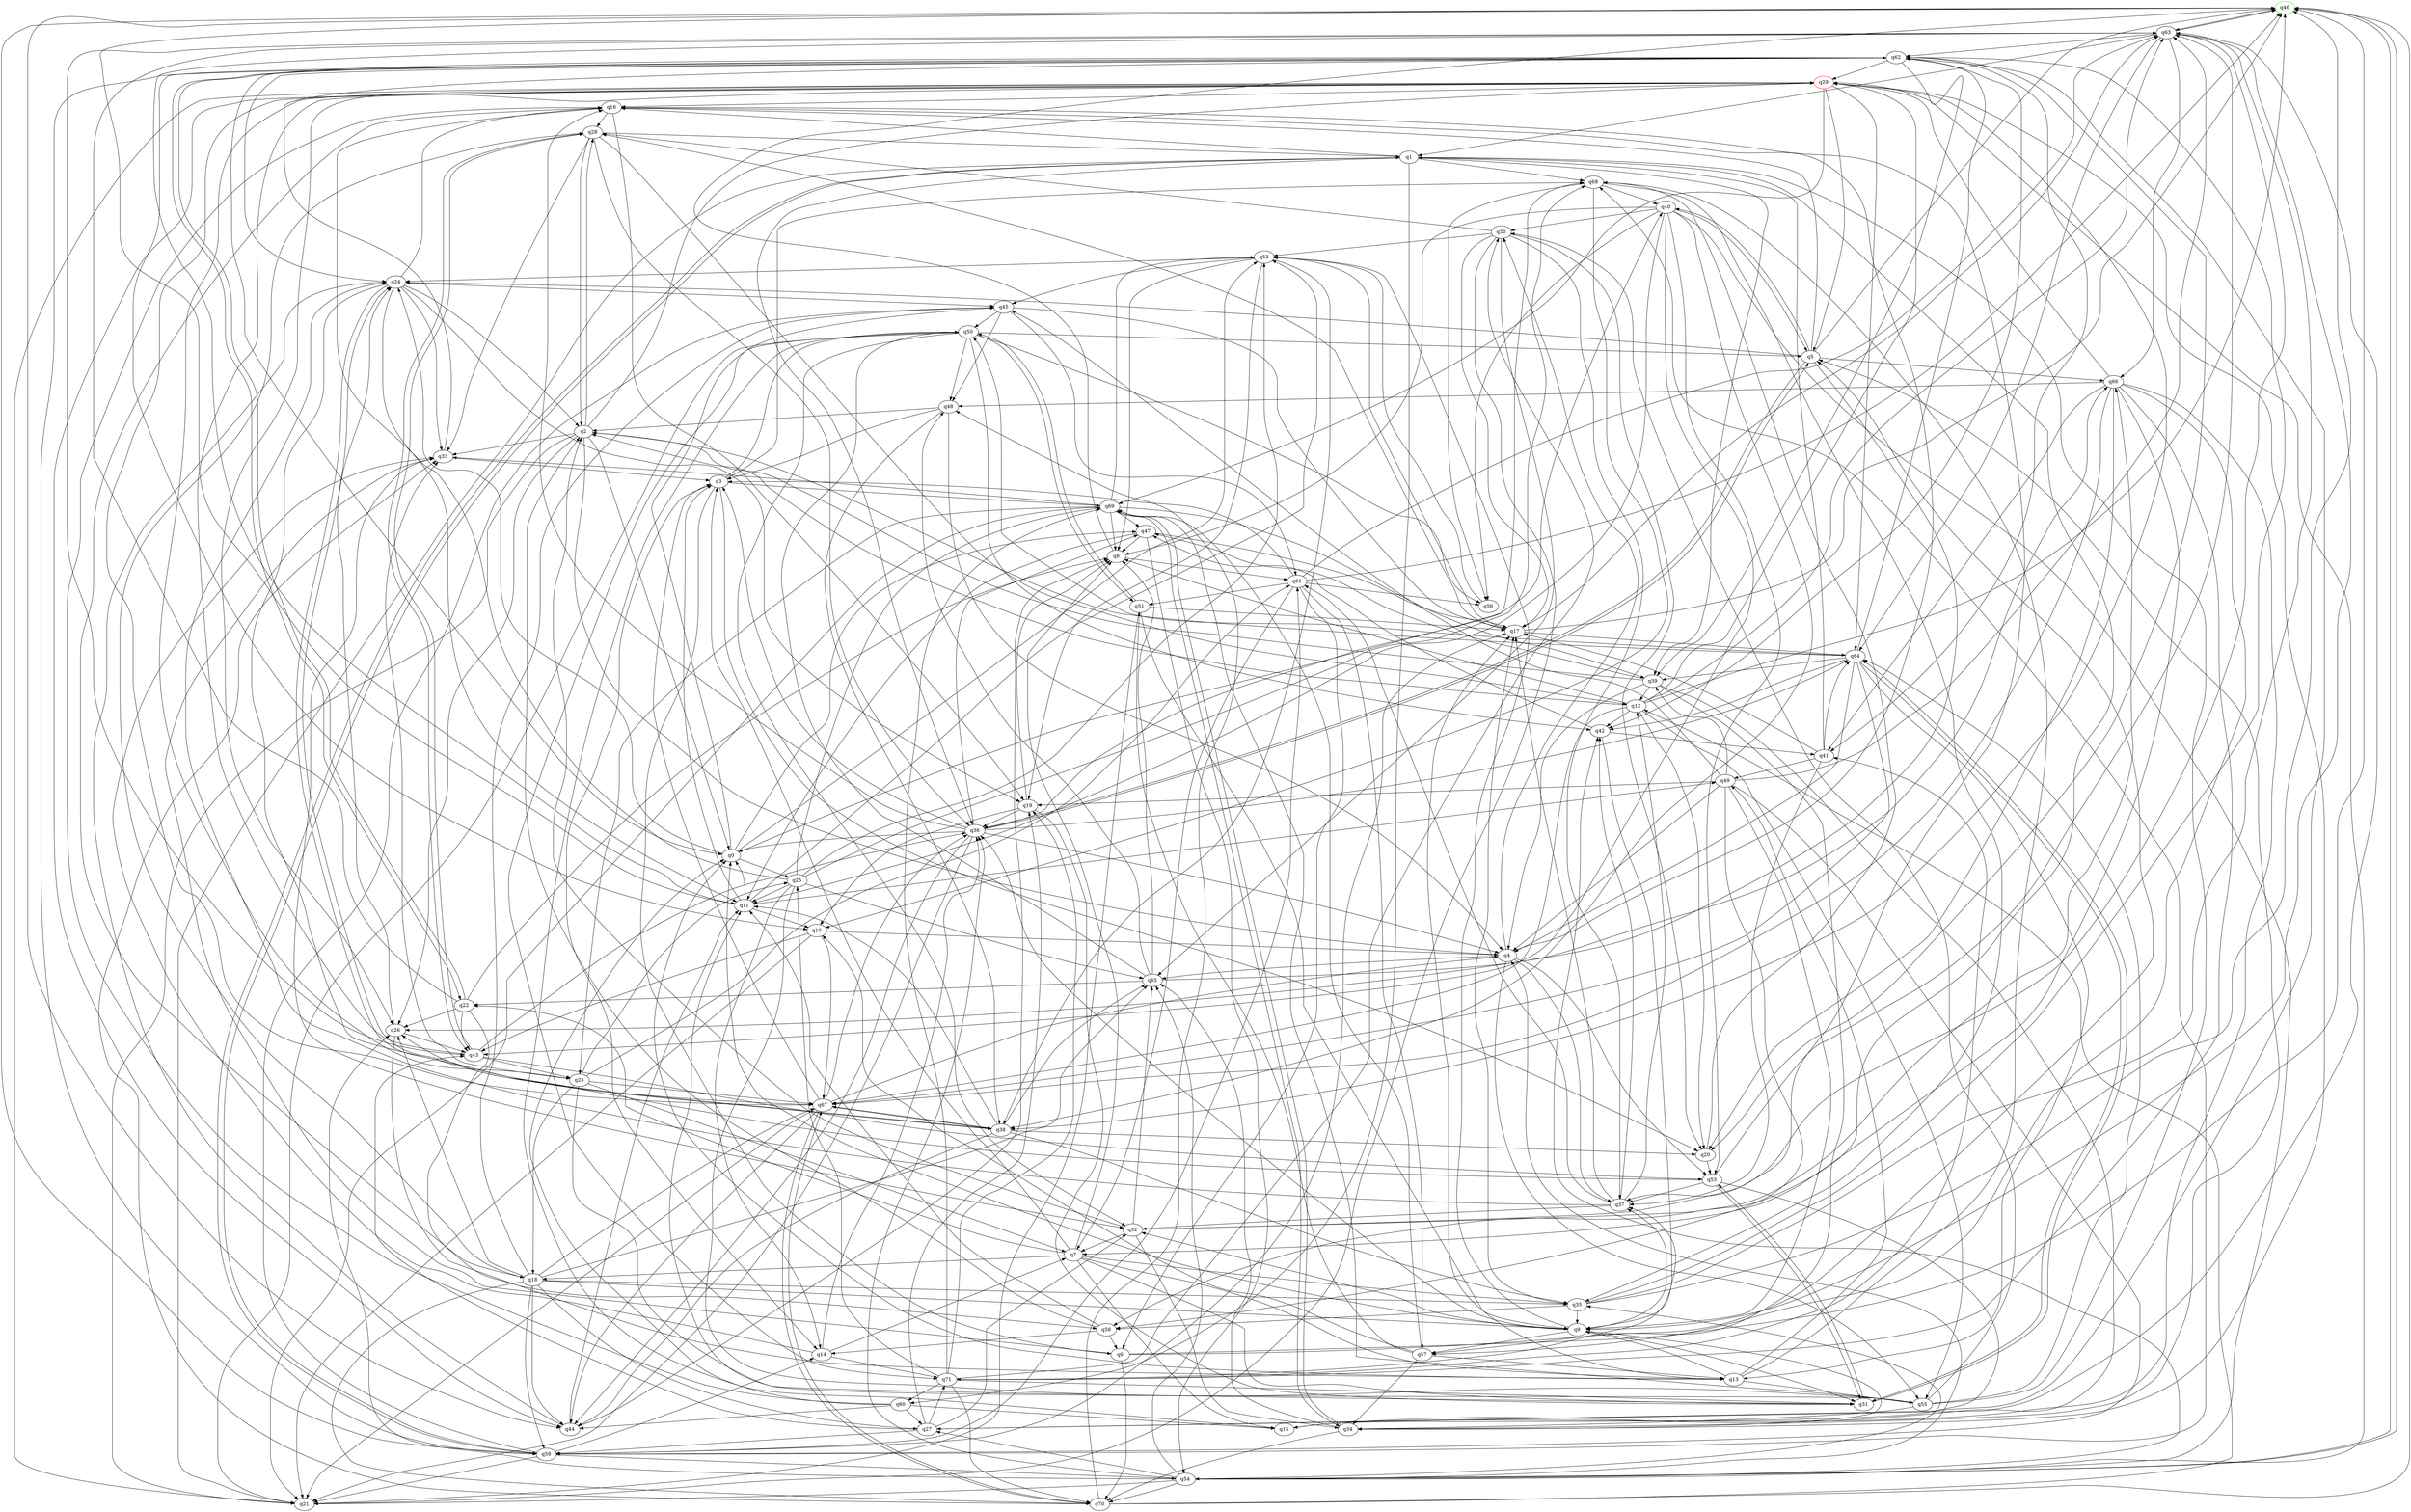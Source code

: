 digraph A{
q46 [initial=1,color=green];
q29 [final=1,color=red];
q0 -> q24;
q0 -> q25;
q0 -> q40;
q0 -> q45;
q0 -> q47;
q0 -> q52;
q1 -> q16;
q1 -> q36;
q1 -> q39;
q1 -> q58;
q1 -> q59;
q1 -> q60;
q1 -> q68;
q2 -> q0;
q2 -> q4;
q2 -> q21;
q2 -> q26;
q2 -> q28;
q2 -> q29;
q2 -> q33;
q3 -> q6;
q3 -> q14;
q3 -> q20;
q3 -> q50;
q3 -> q68;
q3 -> q69;
q4 -> q16;
q4 -> q30;
q4 -> q37;
q4 -> q53;
q4 -> q55;
q4 -> q65;
q5 -> q16;
q5 -> q24;
q5 -> q26;
q5 -> q36;
q5 -> q40;
q5 -> q46;
q5 -> q66;
q6 -> q5;
q6 -> q33;
q6 -> q46;
q6 -> q70;
q7 -> q3;
q7 -> q8;
q7 -> q13;
q7 -> q15;
q7 -> q18;
q7 -> q22;
q7 -> q31;
q7 -> q35;
q8 -> q46;
q8 -> q61;
q9 -> q0;
q9 -> q31;
q9 -> q32;
q9 -> q34;
q9 -> q36;
q9 -> q37;
q9 -> q52;
q9 -> q57;
q10 -> q4;
q10 -> q21;
q10 -> q43;
q10 -> q67;
q11 -> q0;
q11 -> q3;
q11 -> q10;
q11 -> q46;
q11 -> q49;
q11 -> q52;
q12 -> q2;
q12 -> q8;
q12 -> q20;
q12 -> q29;
q12 -> q42;
q12 -> q46;
q12 -> q55;
q12 -> q63;
q12 -> q67;
q13 -> q0;
q13 -> q9;
q13 -> q17;
q13 -> q49;
q13 -> q55;
q13 -> q68;
q14 -> q7;
q14 -> q33;
q14 -> q36;
q14 -> q71;
q15 -> q50;
q16 -> q18;
q16 -> q19;
q16 -> q28;
q17 -> q28;
q17 -> q46;
q17 -> q63;
q17 -> q64;
q18 -> q9;
q18 -> q26;
q18 -> q27;
q18 -> q28;
q18 -> q35;
q18 -> q44;
q18 -> q45;
q18 -> q59;
q18 -> q65;
q18 -> q67;
q18 -> q70;
q19 -> q8;
q19 -> q10;
q19 -> q31;
q19 -> q36;
q20 -> q53;
q20 -> q68;
q21 -> q1;
q21 -> q29;
q22 -> q8;
q22 -> q13;
q22 -> q26;
q22 -> q43;
q22 -> q62;
q22 -> q63;
q23 -> q7;
q23 -> q18;
q23 -> q25;
q23 -> q33;
q23 -> q55;
q23 -> q61;
q23 -> q67;
q24 -> q2;
q24 -> q11;
q24 -> q16;
q24 -> q19;
q24 -> q33;
q24 -> q38;
q24 -> q45;
q24 -> q67;
q25 -> q11;
q25 -> q14;
q25 -> q16;
q25 -> q52;
q25 -> q55;
q25 -> q65;
q25 -> q68;
q25 -> q69;
q26 -> q24;
q26 -> q43;
q26 -> q58;
q27 -> q19;
q27 -> q32;
q27 -> q43;
q27 -> q59;
q27 -> q62;
q27 -> q71;
q28 -> q1;
q28 -> q2;
q28 -> q12;
q28 -> q33;
q28 -> q36;
q28 -> q43;
q29 -> q5;
q29 -> q16;
q29 -> q23;
q29 -> q26;
q29 -> q38;
q29 -> q44;
q29 -> q64;
q29 -> q69;
q30 -> q17;
q30 -> q20;
q30 -> q21;
q30 -> q28;
q30 -> q37;
q30 -> q52;
q30 -> q65;
q31 -> q11;
q31 -> q53;
q31 -> q64;
q32 -> q2;
q32 -> q7;
q32 -> q16;
q32 -> q34;
q32 -> q65;
q32 -> q66;
q33 -> q3;
q33 -> q32;
q33 -> q62;
q34 -> q5;
q34 -> q29;
q34 -> q65;
q34 -> q69;
q34 -> q70;
q35 -> q9;
q35 -> q17;
q35 -> q46;
q35 -> q58;
q35 -> q62;
q35 -> q63;
q36 -> q0;
q36 -> q3;
q36 -> q4;
q36 -> q5;
q36 -> q16;
q36 -> q21;
q36 -> q44;
q36 -> q47;
q36 -> q64;
q36 -> q68;
q37 -> q12;
q37 -> q17;
q37 -> q24;
q37 -> q32;
q37 -> q42;
q37 -> q61;
q38 -> q11;
q38 -> q20;
q38 -> q24;
q38 -> q35;
q38 -> q44;
q38 -> q65;
q38 -> q67;
q39 -> q2;
q39 -> q4;
q39 -> q12;
q39 -> q15;
q39 -> q47;
q39 -> q57;
q40 -> q5;
q40 -> q8;
q40 -> q11;
q40 -> q30;
q40 -> q38;
q40 -> q43;
q40 -> q53;
q40 -> q54;
q40 -> q56;
q41 -> q1;
q41 -> q17;
q41 -> q37;
q41 -> q49;
q41 -> q64;
q42 -> q9;
q42 -> q41;
q42 -> q47;
q43 -> q23;
q43 -> q28;
q43 -> q29;
q43 -> q36;
q43 -> q53;
q44 -> q8;
q44 -> q11;
q44 -> q24;
q45 -> q17;
q45 -> q48;
q45 -> q50;
q45 -> q61;
q46 -> q44;
q46 -> q54;
q46 -> q63;
q47 -> q8;
q47 -> q11;
q47 -> q17;
q47 -> q54;
q48 -> q2;
q48 -> q3;
q48 -> q4;
q48 -> q38;
q49 -> q4;
q49 -> q9;
q49 -> q19;
q49 -> q39;
q49 -> q45;
q49 -> q58;
q49 -> q59;
q49 -> q63;
q50 -> q5;
q50 -> q21;
q50 -> q32;
q50 -> q42;
q50 -> q48;
q50 -> q51;
q50 -> q56;
q50 -> q71;
q51 -> q9;
q51 -> q17;
q51 -> q21;
q51 -> q50;
q52 -> q8;
q52 -> q17;
q52 -> q19;
q52 -> q24;
q52 -> q38;
q52 -> q45;
q53 -> q15;
q53 -> q26;
q53 -> q31;
q53 -> q37;
q53 -> q63;
q54 -> q4;
q54 -> q21;
q54 -> q26;
q54 -> q27;
q54 -> q29;
q54 -> q35;
q54 -> q36;
q54 -> q42;
q54 -> q46;
q54 -> q65;
q54 -> q70;
q55 -> q1;
q55 -> q30;
q55 -> q34;
q55 -> q64;
q56 -> q52;
q57 -> q10;
q57 -> q13;
q57 -> q34;
q57 -> q51;
q57 -> q69;
q58 -> q2;
q58 -> q6;
q58 -> q11;
q58 -> q14;
q59 -> q1;
q59 -> q14;
q59 -> q17;
q59 -> q21;
q59 -> q45;
q59 -> q46;
q59 -> q54;
q59 -> q61;
q59 -> q68;
q60 -> q0;
q60 -> q15;
q60 -> q16;
q60 -> q27;
q60 -> q44;
q61 -> q3;
q61 -> q6;
q61 -> q7;
q61 -> q46;
q61 -> q51;
q61 -> q56;
q61 -> q57;
q61 -> q63;
q62 -> q0;
q62 -> q10;
q62 -> q20;
q62 -> q22;
q62 -> q24;
q62 -> q29;
q62 -> q39;
q62 -> q41;
q62 -> q42;
q62 -> q59;
q63 -> q1;
q63 -> q9;
q63 -> q11;
q63 -> q27;
q63 -> q37;
q63 -> q43;
q63 -> q46;
q63 -> q62;
q63 -> q64;
q63 -> q66;
q64 -> q2;
q64 -> q4;
q64 -> q13;
q64 -> q31;
q64 -> q39;
q64 -> q42;
q64 -> q50;
q64 -> q62;
q64 -> q67;
q65 -> q8;
q65 -> q22;
q65 -> q48;
q65 -> q50;
q65 -> q66;
q66 -> q7;
q66 -> q15;
q66 -> q20;
q66 -> q29;
q66 -> q41;
q66 -> q48;
q66 -> q57;
q66 -> q67;
q66 -> q71;
q67 -> q3;
q67 -> q4;
q67 -> q21;
q67 -> q29;
q67 -> q36;
q67 -> q38;
q67 -> q44;
q67 -> q70;
q68 -> q10;
q68 -> q35;
q68 -> q40;
q68 -> q56;
q69 -> q8;
q69 -> q21;
q69 -> q23;
q69 -> q33;
q69 -> q34;
q69 -> q39;
q69 -> q47;
q69 -> q52;
q69 -> q55;
q70 -> q12;
q70 -> q33;
q70 -> q46;
q70 -> q48;
q70 -> q67;
q71 -> q19;
q71 -> q25;
q71 -> q30;
q71 -> q31;
q71 -> q37;
q71 -> q41;
q71 -> q60;
q71 -> q69;
q71 -> q70;
}